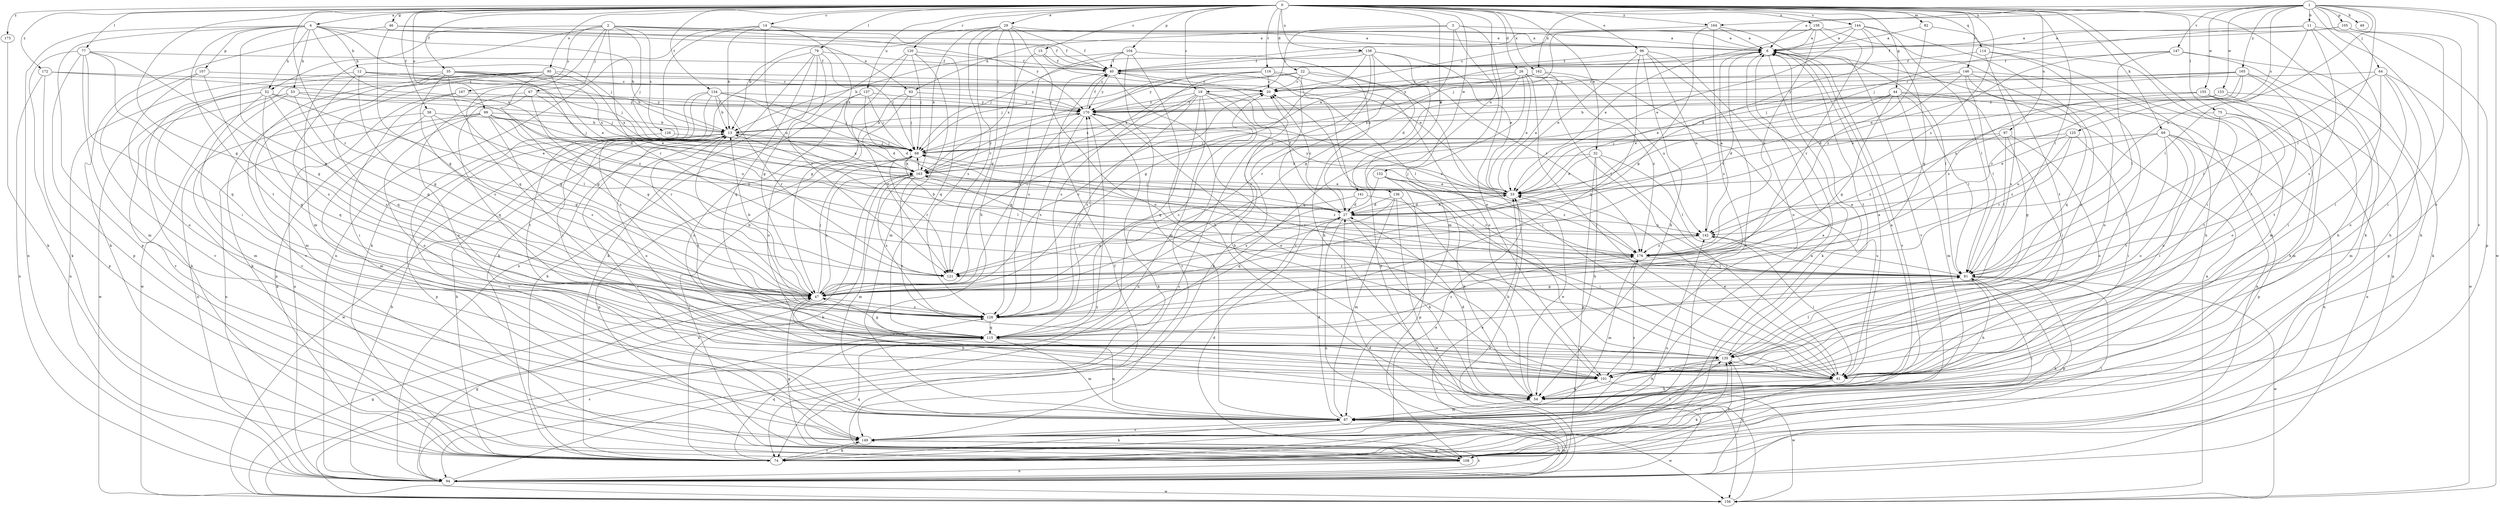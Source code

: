 strict digraph  {
0;
1;
2;
3;
4;
6;
11;
12;
13;
14;
15;
19;
20;
22;
26;
27;
29;
32;
33;
35;
38;
40;
44;
46;
47;
49;
52;
53;
54;
61;
64;
67;
68;
69;
74;
75;
77;
79;
81;
82;
87;
93;
94;
95;
96;
97;
99;
101;
104;
105;
107;
108;
114;
115;
116;
120;
121;
125;
126;
128;
134;
135;
136;
137;
138;
141;
142;
144;
146;
147;
149;
152;
153;
155;
156;
158;
162;
163;
164;
165;
167;
170;
172;
173;
176;
0 -> 4  [label=a];
0 -> 14  [label=c];
0 -> 15  [label=c];
0 -> 19  [label=c];
0 -> 22  [label=d];
0 -> 26  [label=d];
0 -> 29  [label=e];
0 -> 32  [label=e];
0 -> 35  [label=f];
0 -> 38  [label=f];
0 -> 44  [label=g];
0 -> 46  [label=g];
0 -> 47  [label=g];
0 -> 61  [label=i];
0 -> 69  [label=k];
0 -> 74  [label=k];
0 -> 75  [label=l];
0 -> 77  [label=l];
0 -> 79  [label=l];
0 -> 81  [label=l];
0 -> 82  [label=m];
0 -> 95  [label=o];
0 -> 96  [label=o];
0 -> 97  [label=o];
0 -> 99  [label=o];
0 -> 104  [label=p];
0 -> 114  [label=q];
0 -> 116  [label=r];
0 -> 120  [label=r];
0 -> 121  [label=r];
0 -> 134  [label=t];
0 -> 136  [label=u];
0 -> 137  [label=u];
0 -> 138  [label=u];
0 -> 141  [label=u];
0 -> 144  [label=v];
0 -> 146  [label=v];
0 -> 152  [label=w];
0 -> 158  [label=x];
0 -> 162  [label=x];
0 -> 164  [label=y];
0 -> 172  [label=z];
0 -> 173  [label=z];
0 -> 176  [label=z];
1 -> 6  [label=a];
1 -> 11  [label=b];
1 -> 49  [label=h];
1 -> 64  [label=j];
1 -> 74  [label=k];
1 -> 81  [label=l];
1 -> 105  [label=p];
1 -> 125  [label=s];
1 -> 142  [label=u];
1 -> 147  [label=v];
1 -> 149  [label=v];
1 -> 153  [label=w];
1 -> 155  [label=w];
1 -> 156  [label=w];
1 -> 162  [label=x];
1 -> 164  [label=y];
1 -> 165  [label=y];
2 -> 6  [label=a];
2 -> 40  [label=f];
2 -> 52  [label=h];
2 -> 67  [label=j];
2 -> 68  [label=j];
2 -> 87  [label=m];
2 -> 115  [label=q];
2 -> 121  [label=r];
2 -> 126  [label=s];
2 -> 167  [label=y];
2 -> 170  [label=y];
3 -> 6  [label=a];
3 -> 19  [label=c];
3 -> 47  [label=g];
3 -> 87  [label=m];
3 -> 93  [label=n];
3 -> 101  [label=o];
4 -> 6  [label=a];
4 -> 12  [label=b];
4 -> 13  [label=b];
4 -> 47  [label=g];
4 -> 52  [label=h];
4 -> 53  [label=h];
4 -> 68  [label=j];
4 -> 93  [label=n];
4 -> 94  [label=n];
4 -> 107  [label=p];
4 -> 108  [label=p];
4 -> 135  [label=t];
4 -> 163  [label=x];
6 -> 40  [label=f];
6 -> 74  [label=k];
6 -> 81  [label=l];
6 -> 121  [label=r];
6 -> 135  [label=t];
6 -> 149  [label=v];
11 -> 6  [label=a];
11 -> 61  [label=i];
11 -> 68  [label=j];
11 -> 81  [label=l];
11 -> 108  [label=p];
11 -> 128  [label=s];
12 -> 13  [label=b];
12 -> 20  [label=c];
12 -> 47  [label=g];
12 -> 68  [label=j];
12 -> 94  [label=n];
12 -> 128  [label=s];
13 -> 68  [label=j];
13 -> 101  [label=o];
13 -> 108  [label=p];
13 -> 135  [label=t];
13 -> 149  [label=v];
13 -> 156  [label=w];
13 -> 163  [label=x];
14 -> 6  [label=a];
14 -> 13  [label=b];
14 -> 74  [label=k];
14 -> 94  [label=n];
14 -> 142  [label=u];
14 -> 163  [label=x];
15 -> 33  [label=e];
15 -> 40  [label=f];
15 -> 163  [label=x];
19 -> 54  [label=h];
19 -> 94  [label=n];
19 -> 115  [label=q];
19 -> 121  [label=r];
19 -> 128  [label=s];
19 -> 149  [label=v];
19 -> 163  [label=x];
19 -> 170  [label=y];
19 -> 176  [label=z];
20 -> 170  [label=y];
22 -> 20  [label=c];
22 -> 54  [label=h];
22 -> 61  [label=i];
22 -> 68  [label=j];
22 -> 74  [label=k];
22 -> 163  [label=x];
26 -> 20  [label=c];
26 -> 33  [label=e];
26 -> 61  [label=i];
26 -> 81  [label=l];
26 -> 115  [label=q];
26 -> 121  [label=r];
26 -> 142  [label=u];
26 -> 163  [label=x];
26 -> 176  [label=z];
27 -> 20  [label=c];
27 -> 33  [label=e];
27 -> 40  [label=f];
27 -> 54  [label=h];
27 -> 68  [label=j];
27 -> 94  [label=n];
27 -> 121  [label=r];
27 -> 142  [label=u];
29 -> 6  [label=a];
29 -> 13  [label=b];
29 -> 40  [label=f];
29 -> 47  [label=g];
29 -> 54  [label=h];
29 -> 101  [label=o];
29 -> 121  [label=r];
29 -> 128  [label=s];
29 -> 163  [label=x];
32 -> 33  [label=e];
32 -> 54  [label=h];
32 -> 61  [label=i];
32 -> 81  [label=l];
32 -> 108  [label=p];
32 -> 163  [label=x];
33 -> 27  [label=d];
33 -> 68  [label=j];
33 -> 170  [label=y];
35 -> 20  [label=c];
35 -> 27  [label=d];
35 -> 47  [label=g];
35 -> 74  [label=k];
35 -> 128  [label=s];
35 -> 149  [label=v];
35 -> 163  [label=x];
35 -> 170  [label=y];
38 -> 13  [label=b];
38 -> 33  [label=e];
38 -> 47  [label=g];
38 -> 87  [label=m];
38 -> 94  [label=n];
40 -> 20  [label=c];
40 -> 61  [label=i];
40 -> 81  [label=l];
40 -> 128  [label=s];
40 -> 170  [label=y];
44 -> 27  [label=d];
44 -> 33  [label=e];
44 -> 47  [label=g];
44 -> 61  [label=i];
44 -> 81  [label=l];
44 -> 87  [label=m];
44 -> 94  [label=n];
44 -> 170  [label=y];
46 -> 6  [label=a];
46 -> 40  [label=f];
46 -> 47  [label=g];
46 -> 74  [label=k];
47 -> 13  [label=b];
47 -> 20  [label=c];
47 -> 54  [label=h];
47 -> 68  [label=j];
47 -> 128  [label=s];
47 -> 163  [label=x];
52 -> 81  [label=l];
52 -> 108  [label=p];
52 -> 115  [label=q];
52 -> 128  [label=s];
52 -> 149  [label=v];
52 -> 156  [label=w];
52 -> 170  [label=y];
53 -> 47  [label=g];
53 -> 68  [label=j];
53 -> 87  [label=m];
53 -> 149  [label=v];
53 -> 170  [label=y];
54 -> 6  [label=a];
54 -> 27  [label=d];
54 -> 33  [label=e];
54 -> 87  [label=m];
61 -> 6  [label=a];
61 -> 33  [label=e];
61 -> 54  [label=h];
61 -> 74  [label=k];
64 -> 20  [label=c];
64 -> 54  [label=h];
64 -> 81  [label=l];
64 -> 101  [label=o];
64 -> 135  [label=t];
64 -> 156  [label=w];
67 -> 33  [label=e];
67 -> 47  [label=g];
67 -> 101  [label=o];
67 -> 115  [label=q];
67 -> 170  [label=y];
68 -> 6  [label=a];
68 -> 81  [label=l];
68 -> 108  [label=p];
68 -> 121  [label=r];
68 -> 163  [label=x];
69 -> 61  [label=i];
69 -> 68  [label=j];
69 -> 94  [label=n];
69 -> 101  [label=o];
69 -> 108  [label=p];
69 -> 135  [label=t];
69 -> 142  [label=u];
74 -> 6  [label=a];
74 -> 13  [label=b];
74 -> 33  [label=e];
74 -> 81  [label=l];
74 -> 115  [label=q];
74 -> 135  [label=t];
74 -> 142  [label=u];
74 -> 149  [label=v];
75 -> 13  [label=b];
75 -> 54  [label=h];
75 -> 94  [label=n];
75 -> 101  [label=o];
77 -> 40  [label=f];
77 -> 47  [label=g];
77 -> 61  [label=i];
77 -> 74  [label=k];
77 -> 87  [label=m];
77 -> 108  [label=p];
77 -> 115  [label=q];
79 -> 40  [label=f];
79 -> 47  [label=g];
79 -> 68  [label=j];
79 -> 74  [label=k];
79 -> 94  [label=n];
79 -> 115  [label=q];
79 -> 121  [label=r];
81 -> 47  [label=g];
81 -> 54  [label=h];
81 -> 74  [label=k];
81 -> 108  [label=p];
81 -> 142  [label=u];
81 -> 156  [label=w];
81 -> 163  [label=x];
82 -> 6  [label=a];
82 -> 61  [label=i];
82 -> 176  [label=z];
87 -> 6  [label=a];
87 -> 27  [label=d];
87 -> 74  [label=k];
87 -> 94  [label=n];
87 -> 115  [label=q];
87 -> 149  [label=v];
87 -> 156  [label=w];
87 -> 176  [label=z];
93 -> 68  [label=j];
93 -> 101  [label=o];
93 -> 121  [label=r];
93 -> 170  [label=y];
94 -> 13  [label=b];
94 -> 20  [label=c];
94 -> 27  [label=d];
94 -> 47  [label=g];
94 -> 87  [label=m];
94 -> 128  [label=s];
94 -> 135  [label=t];
94 -> 149  [label=v];
94 -> 156  [label=w];
95 -> 20  [label=c];
95 -> 33  [label=e];
95 -> 47  [label=g];
95 -> 74  [label=k];
95 -> 87  [label=m];
95 -> 115  [label=q];
95 -> 156  [label=w];
95 -> 163  [label=x];
96 -> 33  [label=e];
96 -> 40  [label=f];
96 -> 54  [label=h];
96 -> 101  [label=o];
96 -> 115  [label=q];
96 -> 142  [label=u];
96 -> 149  [label=v];
97 -> 47  [label=g];
97 -> 68  [label=j];
97 -> 81  [label=l];
97 -> 101  [label=o];
97 -> 176  [label=z];
99 -> 13  [label=b];
99 -> 68  [label=j];
99 -> 74  [label=k];
99 -> 94  [label=n];
99 -> 101  [label=o];
99 -> 121  [label=r];
99 -> 128  [label=s];
99 -> 142  [label=u];
99 -> 176  [label=z];
101 -> 54  [label=h];
101 -> 156  [label=w];
104 -> 13  [label=b];
104 -> 27  [label=d];
104 -> 40  [label=f];
104 -> 54  [label=h];
104 -> 87  [label=m];
104 -> 128  [label=s];
105 -> 6  [label=a];
105 -> 40  [label=f];
105 -> 61  [label=i];
105 -> 101  [label=o];
107 -> 20  [label=c];
107 -> 101  [label=o];
107 -> 115  [label=q];
107 -> 149  [label=v];
108 -> 27  [label=d];
108 -> 33  [label=e];
108 -> 40  [label=f];
108 -> 47  [label=g];
108 -> 68  [label=j];
108 -> 94  [label=n];
108 -> 115  [label=q];
108 -> 135  [label=t];
114 -> 40  [label=f];
114 -> 61  [label=i];
114 -> 87  [label=m];
114 -> 128  [label=s];
115 -> 20  [label=c];
115 -> 47  [label=g];
115 -> 87  [label=m];
115 -> 135  [label=t];
115 -> 170  [label=y];
115 -> 176  [label=z];
116 -> 20  [label=c];
116 -> 61  [label=i];
116 -> 68  [label=j];
116 -> 101  [label=o];
116 -> 128  [label=s];
116 -> 170  [label=y];
120 -> 40  [label=f];
120 -> 47  [label=g];
120 -> 68  [label=j];
120 -> 74  [label=k];
120 -> 87  [label=m];
120 -> 115  [label=q];
125 -> 33  [label=e];
125 -> 61  [label=i];
125 -> 68  [label=j];
125 -> 121  [label=r];
125 -> 176  [label=z];
126 -> 68  [label=j];
126 -> 149  [label=v];
128 -> 13  [label=b];
128 -> 115  [label=q];
134 -> 13  [label=b];
134 -> 27  [label=d];
134 -> 61  [label=i];
134 -> 68  [label=j];
134 -> 121  [label=r];
134 -> 128  [label=s];
134 -> 135  [label=t];
134 -> 170  [label=y];
135 -> 6  [label=a];
135 -> 20  [label=c];
135 -> 54  [label=h];
135 -> 61  [label=i];
135 -> 81  [label=l];
135 -> 101  [label=o];
136 -> 27  [label=d];
136 -> 54  [label=h];
136 -> 87  [label=m];
136 -> 115  [label=q];
136 -> 156  [label=w];
137 -> 27  [label=d];
137 -> 68  [label=j];
137 -> 74  [label=k];
137 -> 101  [label=o];
137 -> 170  [label=y];
138 -> 33  [label=e];
138 -> 40  [label=f];
138 -> 47  [label=g];
138 -> 68  [label=j];
138 -> 94  [label=n];
138 -> 128  [label=s];
138 -> 149  [label=v];
138 -> 176  [label=z];
141 -> 27  [label=d];
141 -> 47  [label=g];
141 -> 61  [label=i];
142 -> 6  [label=a];
142 -> 61  [label=i];
142 -> 176  [label=z];
144 -> 6  [label=a];
144 -> 27  [label=d];
144 -> 33  [label=e];
144 -> 47  [label=g];
144 -> 68  [label=j];
144 -> 81  [label=l];
144 -> 101  [label=o];
146 -> 20  [label=c];
146 -> 27  [label=d];
146 -> 33  [label=e];
146 -> 54  [label=h];
146 -> 81  [label=l];
146 -> 101  [label=o];
146 -> 115  [label=q];
147 -> 33  [label=e];
147 -> 40  [label=f];
147 -> 74  [label=k];
147 -> 81  [label=l];
147 -> 108  [label=p];
149 -> 74  [label=k];
149 -> 81  [label=l];
149 -> 108  [label=p];
149 -> 135  [label=t];
152 -> 33  [label=e];
152 -> 54  [label=h];
152 -> 108  [label=p];
152 -> 128  [label=s];
152 -> 176  [label=z];
153 -> 87  [label=m];
153 -> 101  [label=o];
153 -> 170  [label=y];
153 -> 176  [label=z];
155 -> 13  [label=b];
155 -> 33  [label=e];
155 -> 87  [label=m];
155 -> 108  [label=p];
155 -> 135  [label=t];
155 -> 170  [label=y];
156 -> 6  [label=a];
156 -> 33  [label=e];
156 -> 47  [label=g];
156 -> 163  [label=x];
156 -> 170  [label=y];
158 -> 6  [label=a];
158 -> 20  [label=c];
158 -> 33  [label=e];
158 -> 121  [label=r];
158 -> 135  [label=t];
158 -> 176  [label=z];
162 -> 20  [label=c];
162 -> 33  [label=e];
162 -> 61  [label=i];
162 -> 170  [label=y];
163 -> 33  [label=e];
163 -> 68  [label=j];
163 -> 74  [label=k];
163 -> 87  [label=m];
163 -> 128  [label=s];
163 -> 135  [label=t];
163 -> 170  [label=y];
163 -> 176  [label=z];
164 -> 6  [label=a];
164 -> 40  [label=f];
164 -> 47  [label=g];
164 -> 128  [label=s];
164 -> 149  [label=v];
165 -> 20  [label=c];
165 -> 54  [label=h];
165 -> 61  [label=i];
165 -> 68  [label=j];
165 -> 142  [label=u];
165 -> 170  [label=y];
165 -> 176  [label=z];
167 -> 61  [label=i];
167 -> 94  [label=n];
167 -> 170  [label=y];
170 -> 13  [label=b];
170 -> 40  [label=f];
170 -> 47  [label=g];
170 -> 74  [label=k];
170 -> 101  [label=o];
170 -> 128  [label=s];
172 -> 20  [label=c];
172 -> 94  [label=n];
172 -> 108  [label=p];
172 -> 176  [label=z];
173 -> 74  [label=k];
176 -> 13  [label=b];
176 -> 81  [label=l];
176 -> 87  [label=m];
176 -> 121  [label=r];
}
